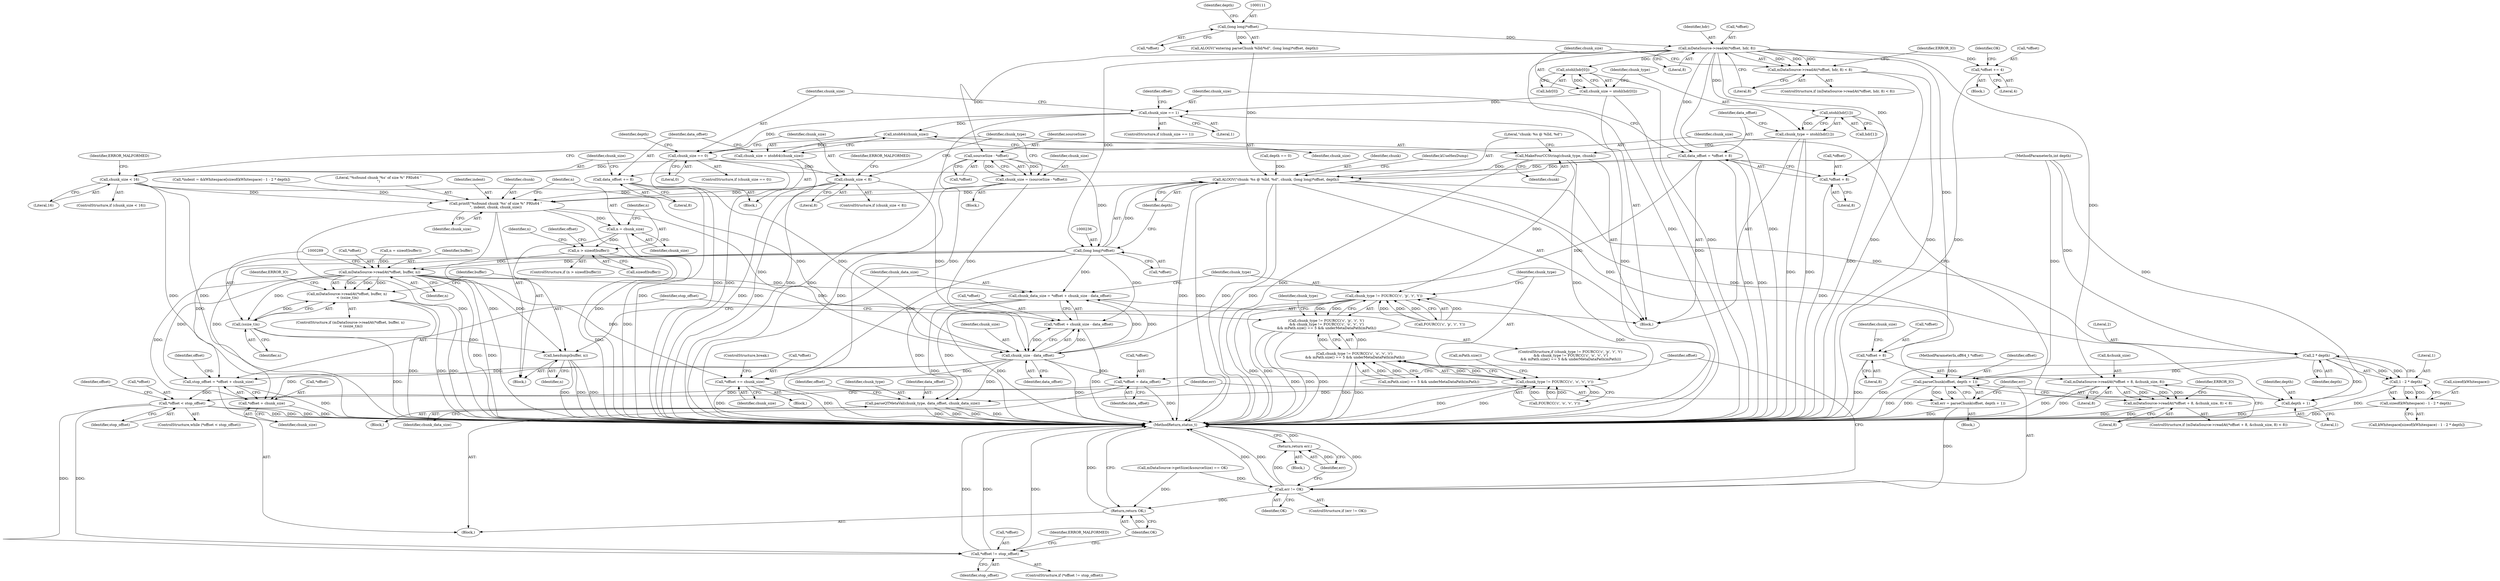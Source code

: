 digraph "0_Android_f81038006b4c59a5a148dcad887371206033c28f_2@API" {
"1000118" [label="(Call,mDataSource->readAt(*offset, hdr, 8))"];
"1000110" [label="(Call,(long long)*offset)"];
"1000117" [label="(Call,mDataSource->readAt(*offset, hdr, 8) < 8)"];
"1000130" [label="(Call,ntohl(hdr[0]))"];
"1000128" [label="(Call,chunk_size = ntohl(hdr[0]))"];
"1000149" [label="(Call,chunk_size == 1)"];
"1000169" [label="(Call,ntoh64(chunk_size))"];
"1000167" [label="(Call,chunk_size = ntoh64(chunk_size))"];
"1000175" [label="(Call,chunk_size < 16)"];
"1000261" [label="(Call,printf(\"%sfound chunk '%s' of size %\" PRIu64 \"\n\", indent, chunk, chunk_size))"];
"1000268" [label="(Call,n = chunk_size)"];
"1000272" [label="(Call,n > sizeof(buffer))"];
"1000283" [label="(Call,mDataSource->readAt(*offset, buffer, n))"];
"1000282" [label="(Call,mDataSource->readAt(*offset, buffer, n)\n < (ssize_t)n)"];
"1000288" [label="(Call,(ssize_t)n)"];
"1000294" [label="(Call,hexdump(buffer, n))"];
"1000299" [label="(Call,chunk_data_size = *offset + chunk_size - data_offset)"];
"1003278" [label="(Call,parseQTMetaVal(chunk_type, data_offset, chunk_data_size))"];
"1000301" [label="(Call,*offset + chunk_size - data_offset)"];
"1000332" [label="(Call,stop_offset = *offset + chunk_size)"];
"1000343" [label="(Call,*offset < stop_offset)"];
"1000364" [label="(Call,*offset != stop_offset)"];
"1000334" [label="(Call,*offset + chunk_size)"];
"1003282" [label="(Call,*offset += chunk_size)"];
"1000304" [label="(Call,chunk_size - data_offset)"];
"1000338" [label="(Call,*offset = data_offset)"];
"1000183" [label="(Call,chunk_size == 0)"];
"1000222" [label="(Call,chunk_size < 8)"];
"1000137" [label="(Call,ntohl(hdr[1]))"];
"1000135" [label="(Call,chunk_type = ntohl(hdr[1]))"];
"1000229" [label="(Call,MakeFourCCString(chunk_type, chunk))"];
"1000232" [label="(Call,ALOGV(\"chunk: %s @ %lld, %d\", chunk, (long long)*offset, depth))"];
"1000258" [label="(Call,2 * depth)"];
"1000256" [label="(Call,1 - 2 * depth)"];
"1000253" [label="(Call,sizeof(kWhitespace) - 1 - 2 * depth)"];
"1000351" [label="(Call,parseChunk(offset, depth + 1))"];
"1000349" [label="(Call,err = parseChunk(offset, depth + 1))"];
"1000357" [label="(Call,err != OK)"];
"1000361" [label="(Return,return err;)"];
"1000371" [label="(Return,return OK;)"];
"1000353" [label="(Call,depth + 1)"];
"1000309" [label="(Call,chunk_type != FOURCC('c', 'p', 'r', 't'))"];
"1000308" [label="(Call,chunk_type != FOURCC('c', 'p', 'r', 't')\n && chunk_type != FOURCC('c', 'o', 'v', 'r')\n && mPath.size() == 5 && underMetaDataPath(mPath))"];
"1000317" [label="(Call,chunk_type != FOURCC('c', 'o', 'v', 'r'))"];
"1000316" [label="(Call,chunk_type != FOURCC('c', 'o', 'v', 'r')\n && mPath.size() == 5 && underMetaDataPath(mPath))"];
"1000142" [label="(Call,data_offset = *offset + 8)"];
"1000171" [label="(Call,data_offset += 8)"];
"1000144" [label="(Call,*offset + 8)"];
"1000155" [label="(Call,mDataSource->readAt(*offset + 8, &chunk_size, 8))"];
"1000154" [label="(Call,mDataSource->readAt(*offset + 8, &chunk_size, 8) < 8)"];
"1000156" [label="(Call,*offset + 8)"];
"1000202" [label="(Call,sourceSize - *offset)"];
"1000200" [label="(Call,chunk_size = (sourceSize - *offset))"];
"1000235" [label="(Call,(long long)*offset)"];
"1000214" [label="(Call,*offset += 4)"];
"1000283" [label="(Call,mDataSource->readAt(*offset, buffer, n))"];
"1000224" [label="(Literal,8)"];
"1000227" [label="(Identifier,ERROR_MALFORMED)"];
"1000204" [label="(Call,*offset)"];
"1000177" [label="(Literal,16)"];
"1000241" [label="(Identifier,kUseHexDump)"];
"1003278" [label="(Call,parseQTMetaVal(chunk_type, data_offset, chunk_data_size))"];
"1000359" [label="(Identifier,OK)"];
"1003289" [label="(MethodReturn,status_t)"];
"1000137" [label="(Call,ntohl(hdr[1]))"];
"1000277" [label="(Call,n = sizeof(buffer))"];
"1000118" [label="(Call,mDataSource->readAt(*offset, hdr, 8))"];
"1000367" [label="(Identifier,stop_offset)"];
"1000203" [label="(Identifier,sourceSize)"];
"1000264" [label="(Identifier,chunk)"];
"1000166" [label="(Identifier,ERROR_IO)"];
"1000257" [label="(Literal,1)"];
"1000335" [label="(Call,*offset)"];
"1003277" [label="(Block,)"];
"1000357" [label="(Call,err != OK)"];
"1000129" [label="(Identifier,chunk_size)"];
"1000272" [label="(Call,n > sizeof(buffer))"];
"1000183" [label="(Call,chunk_size == 0)"];
"1000364" [label="(Call,*offset != stop_offset)"];
"1000201" [label="(Identifier,chunk_size)"];
"1000302" [label="(Call,*offset)"];
"1003286" [label="(ControlStructure,break;)"];
"1000213" [label="(Block,)"];
"1000233" [label="(Literal,\"chunk: %s @ %lld, %d\")"];
"1000301" [label="(Call,*offset + chunk_size - data_offset)"];
"1000135" [label="(Call,chunk_type = ntohl(hdr[1]))"];
"1000332" [label="(Call,stop_offset = *offset + chunk_size)"];
"1000260" [label="(Identifier,depth)"];
"1000175" [label="(Call,chunk_size < 16)"];
"1003285" [label="(Identifier,chunk_size)"];
"1000371" [label="(Return,return OK;)"];
"1000362" [label="(Identifier,err)"];
"1000180" [label="(Identifier,ERROR_MALFORMED)"];
"1000268" [label="(Call,n = chunk_size)"];
"1000308" [label="(Call,chunk_type != FOURCC('c', 'p', 'r', 't')\n && chunk_type != FOURCC('c', 'o', 'v', 'r')\n && mPath.size() == 5 && underMetaDataPath(mPath))"];
"1000188" [label="(Call,depth == 0)"];
"1000172" [label="(Identifier,data_offset)"];
"1000355" [label="(Literal,1)"];
"1000131" [label="(Call,hdr[0])"];
"1000222" [label="(Call,chunk_size < 8)"];
"1000270" [label="(Identifier,chunk_size)"];
"1000339" [label="(Call,*offset)"];
"1000185" [label="(Literal,0)"];
"1003284" [label="(Identifier,offset)"];
"1000316" [label="(Call,chunk_type != FOURCC('c', 'o', 'v', 'r')\n && mPath.size() == 5 && underMetaDataPath(mPath))"];
"1000199" [label="(Block,)"];
"1000116" [label="(ControlStructure,if (mDataSource->readAt(*offset, hdr, 8) < 8))"];
"1000258" [label="(Call,2 * depth)"];
"1000361" [label="(Return,return err;)"];
"1000299" [label="(Call,chunk_data_size = *offset + chunk_size - data_offset)"];
"1000330" [label="(Block,)"];
"1000173" [label="(Literal,8)"];
"1000194" [label="(Call,mDataSource->getSize(&sourceSize) == OK)"];
"1000265" [label="(Identifier,chunk_size)"];
"1000366" [label="(Identifier,offset)"];
"1003272" [label="(Block,)"];
"1000168" [label="(Identifier,chunk_size)"];
"1000324" [label="(Call,mPath.size() == 5 && underMetaDataPath(mPath))"];
"1000123" [label="(Literal,8)"];
"1000286" [label="(Identifier,buffer)"];
"1000152" [label="(Block,)"];
"1000253" [label="(Call,sizeof(kWhitespace) - 1 - 2 * depth)"];
"1000333" [label="(Identifier,stop_offset)"];
"1000119" [label="(Call,*offset)"];
"1000230" [label="(Identifier,chunk_type)"];
"1000159" [label="(Literal,8)"];
"1000261" [label="(Call,printf(\"%sfound chunk '%s' of size %\" PRIu64 \"\n\", indent, chunk, chunk_size))"];
"1000105" [label="(MethodParameterIn,off64_t *offset)"];
"1000162" [label="(Literal,8)"];
"1003282" [label="(Call,*offset += chunk_size)"];
"1000217" [label="(Literal,4)"];
"1000138" [label="(Call,hdr[1])"];
"1000157" [label="(Call,*offset)"];
"1000341" [label="(Identifier,data_offset)"];
"1000144" [label="(Call,*offset + 8)"];
"1000229" [label="(Call,MakeFourCCString(chunk_type, chunk))"];
"1000345" [label="(Identifier,offset)"];
"1000259" [label="(Literal,2)"];
"1000117" [label="(Call,mDataSource->readAt(*offset, hdr, 8) < 8)"];
"1000189" [label="(Identifier,depth)"];
"1000107" [label="(Block,)"];
"1000235" [label="(Call,(long long)*offset)"];
"1000306" [label="(Identifier,data_offset)"];
"1000284" [label="(Call,*offset)"];
"1000242" [label="(Block,)"];
"1000352" [label="(Identifier,offset)"];
"1000282" [label="(Call,mDataSource->readAt(*offset, buffer, n)\n < (ssize_t)n)"];
"1000326" [label="(Call,mPath.size())"];
"1000148" [label="(ControlStructure,if (chunk_size == 1))"];
"1000153" [label="(ControlStructure,if (mDataSource->readAt(*offset + 8, &chunk_size, 8) < 8))"];
"1000300" [label="(Identifier,chunk_data_size)"];
"1000287" [label="(Identifier,n)"];
"1000350" [label="(Identifier,err)"];
"1000232" [label="(Call,ALOGV(\"chunk: %s @ %lld, %d\", chunk, (long long)*offset, depth))"];
"1000154" [label="(Call,mDataSource->readAt(*offset + 8, &chunk_size, 8) < 8)"];
"1000334" [label="(Call,*offset + chunk_size)"];
"1000305" [label="(Identifier,chunk_size)"];
"1000151" [label="(Literal,1)"];
"1000169" [label="(Call,ntoh64(chunk_size))"];
"1000263" [label="(Identifier,indent)"];
"1000143" [label="(Identifier,data_offset)"];
"1000161" [label="(Identifier,chunk_size)"];
"1000254" [label="(Call,sizeof(kWhitespace))"];
"1000114" [label="(Identifier,depth)"];
"1000285" [label="(Identifier,offset)"];
"1000200" [label="(Call,chunk_size = (sourceSize - *offset))"];
"1000184" [label="(Identifier,chunk_size)"];
"1000309" [label="(Call,chunk_type != FOURCC('c', 'p', 'r', 't'))"];
"1000343" [label="(Call,*offset < stop_offset)"];
"1000342" [label="(ControlStructure,while (*offset < stop_offset))"];
"1000155" [label="(Call,mDataSource->readAt(*offset + 8, &chunk_size, 8))"];
"1000337" [label="(Identifier,chunk_size)"];
"1000142" [label="(Call,data_offset = *offset + 8)"];
"1000110" [label="(Call,(long long)*offset)"];
"1000269" [label="(Identifier,n)"];
"1000344" [label="(Call,*offset)"];
"1000234" [label="(Identifier,chunk)"];
"1000108" [label="(Call,ALOGV(\"entering parseChunk %lld/%d\", (long long)*offset, depth))"];
"1000126" [label="(Identifier,ERROR_IO)"];
"1000248" [label="(Call,*indent = &kWhitespace[sizeof(kWhitespace) - 1 - 2 * depth])"];
"1000374" [label="(Identifier,chunk_type)"];
"1000363" [label="(ControlStructure,if (*offset != stop_offset))"];
"1000318" [label="(Identifier,chunk_type)"];
"1000176" [label="(Identifier,chunk_size)"];
"1003279" [label="(Identifier,chunk_type)"];
"1000170" [label="(Identifier,chunk_size)"];
"1000121" [label="(Identifier,hdr)"];
"1000112" [label="(Call,*offset)"];
"1000290" [label="(Identifier,n)"];
"1000351" [label="(Call,parseChunk(offset, depth + 1))"];
"1000158" [label="(Identifier,offset)"];
"1000346" [label="(Identifier,stop_offset)"];
"1000271" [label="(ControlStructure,if (n > sizeof(buffer)))"];
"1000149" [label="(Call,chunk_size == 1)"];
"1000349" [label="(Call,err = parseChunk(offset, depth + 1))"];
"1000163" [label="(Literal,8)"];
"1000293" [label="(Identifier,ERROR_IO)"];
"1000223" [label="(Identifier,chunk_size)"];
"1000304" [label="(Call,chunk_size - data_offset)"];
"1000365" [label="(Call,*offset)"];
"1000122" [label="(Literal,8)"];
"1000147" [label="(Literal,8)"];
"1003281" [label="(Identifier,chunk_data_size)"];
"1000262" [label="(Literal,\"%sfound chunk '%s' of size %\" PRIu64 \"\n\")"];
"1000347" [label="(Block,)"];
"1000294" [label="(Call,hexdump(buffer, n))"];
"1000288" [label="(Call,(ssize_t)n)"];
"1000338" [label="(Call,*offset = data_offset)"];
"1000156" [label="(Call,*offset + 8)"];
"1000239" [label="(Identifier,depth)"];
"1000128" [label="(Call,chunk_size = ntohl(hdr[0]))"];
"1000372" [label="(Identifier,OK)"];
"1000150" [label="(Identifier,chunk_size)"];
"1000295" [label="(Identifier,buffer)"];
"1000296" [label="(Identifier,n)"];
"1000354" [label="(Identifier,depth)"];
"1000182" [label="(ControlStructure,if (chunk_size == 0))"];
"1000174" [label="(ControlStructure,if (chunk_size < 16))"];
"1000251" [label="(Call,kWhitespace[sizeof(kWhitespace) - 1 - 2 * depth])"];
"1000256" [label="(Call,1 - 2 * depth)"];
"1000219" [label="(Identifier,OK)"];
"1000145" [label="(Call,*offset)"];
"1000171" [label="(Call,data_offset += 8)"];
"1000214" [label="(Call,*offset += 4)"];
"1000311" [label="(Call,FOURCC('c', 'p', 'r', 't'))"];
"1000130" [label="(Call,ntohl(hdr[0]))"];
"1000281" [label="(ControlStructure,if (mDataSource->readAt(*offset, buffer, n)\n < (ssize_t)n))"];
"1003283" [label="(Call,*offset)"];
"1000370" [label="(Identifier,ERROR_MALFORMED)"];
"1000273" [label="(Identifier,n)"];
"1000106" [label="(MethodParameterIn,int depth)"];
"1000358" [label="(Identifier,err)"];
"1000221" [label="(ControlStructure,if (chunk_size < 8))"];
"1000231" [label="(Identifier,chunk)"];
"1000356" [label="(ControlStructure,if (err != OK))"];
"1003280" [label="(Identifier,data_offset)"];
"1000215" [label="(Call,*offset)"];
"1000237" [label="(Call,*offset)"];
"1000319" [label="(Call,FOURCC('c', 'o', 'v', 'r'))"];
"1000340" [label="(Identifier,offset)"];
"1000317" [label="(Call,chunk_type != FOURCC('c', 'o', 'v', 'r'))"];
"1000360" [label="(Block,)"];
"1000278" [label="(Identifier,n)"];
"1000353" [label="(Call,depth + 1)"];
"1000307" [label="(ControlStructure,if (chunk_type != FOURCC('c', 'p', 'r', 't')\n && chunk_type != FOURCC('c', 'o', 'v', 'r')\n && mPath.size() == 5 && underMetaDataPath(mPath)))"];
"1000160" [label="(Call,&chunk_size)"];
"1000202" [label="(Call,sourceSize - *offset)"];
"1000167" [label="(Call,chunk_size = ntoh64(chunk_size))"];
"1000274" [label="(Call,sizeof(buffer))"];
"1000310" [label="(Identifier,chunk_type)"];
"1000136" [label="(Identifier,chunk_type)"];
"1000118" -> "1000117"  [label="AST: "];
"1000118" -> "1000122"  [label="CFG: "];
"1000119" -> "1000118"  [label="AST: "];
"1000121" -> "1000118"  [label="AST: "];
"1000122" -> "1000118"  [label="AST: "];
"1000123" -> "1000118"  [label="CFG: "];
"1000118" -> "1003289"  [label="DDG: "];
"1000118" -> "1003289"  [label="DDG: "];
"1000118" -> "1000117"  [label="DDG: "];
"1000118" -> "1000117"  [label="DDG: "];
"1000118" -> "1000117"  [label="DDG: "];
"1000110" -> "1000118"  [label="DDG: "];
"1000118" -> "1000130"  [label="DDG: "];
"1000118" -> "1000137"  [label="DDG: "];
"1000118" -> "1000142"  [label="DDG: "];
"1000118" -> "1000144"  [label="DDG: "];
"1000118" -> "1000155"  [label="DDG: "];
"1000118" -> "1000156"  [label="DDG: "];
"1000118" -> "1000202"  [label="DDG: "];
"1000118" -> "1000214"  [label="DDG: "];
"1000118" -> "1000235"  [label="DDG: "];
"1000110" -> "1000108"  [label="AST: "];
"1000110" -> "1000112"  [label="CFG: "];
"1000111" -> "1000110"  [label="AST: "];
"1000112" -> "1000110"  [label="AST: "];
"1000114" -> "1000110"  [label="CFG: "];
"1000110" -> "1000108"  [label="DDG: "];
"1000117" -> "1000116"  [label="AST: "];
"1000117" -> "1000123"  [label="CFG: "];
"1000123" -> "1000117"  [label="AST: "];
"1000126" -> "1000117"  [label="CFG: "];
"1000129" -> "1000117"  [label="CFG: "];
"1000117" -> "1003289"  [label="DDG: "];
"1000117" -> "1003289"  [label="DDG: "];
"1000130" -> "1000128"  [label="AST: "];
"1000130" -> "1000131"  [label="CFG: "];
"1000131" -> "1000130"  [label="AST: "];
"1000128" -> "1000130"  [label="CFG: "];
"1000130" -> "1003289"  [label="DDG: "];
"1000130" -> "1000128"  [label="DDG: "];
"1000128" -> "1000107"  [label="AST: "];
"1000129" -> "1000128"  [label="AST: "];
"1000136" -> "1000128"  [label="CFG: "];
"1000128" -> "1003289"  [label="DDG: "];
"1000128" -> "1000149"  [label="DDG: "];
"1000149" -> "1000148"  [label="AST: "];
"1000149" -> "1000151"  [label="CFG: "];
"1000150" -> "1000149"  [label="AST: "];
"1000151" -> "1000149"  [label="AST: "];
"1000158" -> "1000149"  [label="CFG: "];
"1000184" -> "1000149"  [label="CFG: "];
"1000149" -> "1003289"  [label="DDG: "];
"1000149" -> "1003289"  [label="DDG: "];
"1000149" -> "1000169"  [label="DDG: "];
"1000149" -> "1000183"  [label="DDG: "];
"1000169" -> "1000167"  [label="AST: "];
"1000169" -> "1000170"  [label="CFG: "];
"1000170" -> "1000169"  [label="AST: "];
"1000167" -> "1000169"  [label="CFG: "];
"1000169" -> "1000167"  [label="DDG: "];
"1000167" -> "1000152"  [label="AST: "];
"1000168" -> "1000167"  [label="AST: "];
"1000172" -> "1000167"  [label="CFG: "];
"1000167" -> "1003289"  [label="DDG: "];
"1000167" -> "1000175"  [label="DDG: "];
"1000175" -> "1000174"  [label="AST: "];
"1000175" -> "1000177"  [label="CFG: "];
"1000176" -> "1000175"  [label="AST: "];
"1000177" -> "1000175"  [label="AST: "];
"1000180" -> "1000175"  [label="CFG: "];
"1000230" -> "1000175"  [label="CFG: "];
"1000175" -> "1003289"  [label="DDG: "];
"1000175" -> "1003289"  [label="DDG: "];
"1000175" -> "1000261"  [label="DDG: "];
"1000175" -> "1000304"  [label="DDG: "];
"1000261" -> "1000242"  [label="AST: "];
"1000261" -> "1000265"  [label="CFG: "];
"1000262" -> "1000261"  [label="AST: "];
"1000263" -> "1000261"  [label="AST: "];
"1000264" -> "1000261"  [label="AST: "];
"1000265" -> "1000261"  [label="AST: "];
"1000269" -> "1000261"  [label="CFG: "];
"1000261" -> "1003289"  [label="DDG: "];
"1000261" -> "1003289"  [label="DDG: "];
"1000261" -> "1003289"  [label="DDG: "];
"1000248" -> "1000261"  [label="DDG: "];
"1000232" -> "1000261"  [label="DDG: "];
"1000200" -> "1000261"  [label="DDG: "];
"1000222" -> "1000261"  [label="DDG: "];
"1000261" -> "1000268"  [label="DDG: "];
"1000261" -> "1000304"  [label="DDG: "];
"1000268" -> "1000242"  [label="AST: "];
"1000268" -> "1000270"  [label="CFG: "];
"1000269" -> "1000268"  [label="AST: "];
"1000270" -> "1000268"  [label="AST: "];
"1000273" -> "1000268"  [label="CFG: "];
"1000268" -> "1003289"  [label="DDG: "];
"1000268" -> "1000272"  [label="DDG: "];
"1000272" -> "1000271"  [label="AST: "];
"1000272" -> "1000274"  [label="CFG: "];
"1000273" -> "1000272"  [label="AST: "];
"1000274" -> "1000272"  [label="AST: "];
"1000278" -> "1000272"  [label="CFG: "];
"1000285" -> "1000272"  [label="CFG: "];
"1000272" -> "1003289"  [label="DDG: "];
"1000272" -> "1000283"  [label="DDG: "];
"1000283" -> "1000282"  [label="AST: "];
"1000283" -> "1000287"  [label="CFG: "];
"1000284" -> "1000283"  [label="AST: "];
"1000286" -> "1000283"  [label="AST: "];
"1000287" -> "1000283"  [label="AST: "];
"1000289" -> "1000283"  [label="CFG: "];
"1000283" -> "1003289"  [label="DDG: "];
"1000283" -> "1003289"  [label="DDG: "];
"1000283" -> "1000282"  [label="DDG: "];
"1000283" -> "1000282"  [label="DDG: "];
"1000283" -> "1000282"  [label="DDG: "];
"1000235" -> "1000283"  [label="DDG: "];
"1000277" -> "1000283"  [label="DDG: "];
"1000283" -> "1000288"  [label="DDG: "];
"1000283" -> "1000294"  [label="DDG: "];
"1000283" -> "1000299"  [label="DDG: "];
"1000283" -> "1000301"  [label="DDG: "];
"1000283" -> "1000332"  [label="DDG: "];
"1000283" -> "1000334"  [label="DDG: "];
"1000283" -> "1003282"  [label="DDG: "];
"1000282" -> "1000281"  [label="AST: "];
"1000282" -> "1000288"  [label="CFG: "];
"1000288" -> "1000282"  [label="AST: "];
"1000293" -> "1000282"  [label="CFG: "];
"1000295" -> "1000282"  [label="CFG: "];
"1000282" -> "1003289"  [label="DDG: "];
"1000282" -> "1003289"  [label="DDG: "];
"1000282" -> "1003289"  [label="DDG: "];
"1000288" -> "1000282"  [label="DDG: "];
"1000288" -> "1000290"  [label="CFG: "];
"1000289" -> "1000288"  [label="AST: "];
"1000290" -> "1000288"  [label="AST: "];
"1000288" -> "1003289"  [label="DDG: "];
"1000288" -> "1000294"  [label="DDG: "];
"1000294" -> "1000242"  [label="AST: "];
"1000294" -> "1000296"  [label="CFG: "];
"1000295" -> "1000294"  [label="AST: "];
"1000296" -> "1000294"  [label="AST: "];
"1000300" -> "1000294"  [label="CFG: "];
"1000294" -> "1003289"  [label="DDG: "];
"1000294" -> "1003289"  [label="DDG: "];
"1000294" -> "1003289"  [label="DDG: "];
"1000299" -> "1000107"  [label="AST: "];
"1000299" -> "1000301"  [label="CFG: "];
"1000300" -> "1000299"  [label="AST: "];
"1000301" -> "1000299"  [label="AST: "];
"1000310" -> "1000299"  [label="CFG: "];
"1000299" -> "1003289"  [label="DDG: "];
"1000299" -> "1003289"  [label="DDG: "];
"1000235" -> "1000299"  [label="DDG: "];
"1000304" -> "1000299"  [label="DDG: "];
"1000304" -> "1000299"  [label="DDG: "];
"1000299" -> "1003278"  [label="DDG: "];
"1003278" -> "1003277"  [label="AST: "];
"1003278" -> "1003281"  [label="CFG: "];
"1003279" -> "1003278"  [label="AST: "];
"1003280" -> "1003278"  [label="AST: "];
"1003281" -> "1003278"  [label="AST: "];
"1003284" -> "1003278"  [label="CFG: "];
"1003278" -> "1003289"  [label="DDG: "];
"1003278" -> "1003289"  [label="DDG: "];
"1003278" -> "1003289"  [label="DDG: "];
"1003278" -> "1003289"  [label="DDG: "];
"1000309" -> "1003278"  [label="DDG: "];
"1000317" -> "1003278"  [label="DDG: "];
"1000304" -> "1003278"  [label="DDG: "];
"1000301" -> "1000304"  [label="CFG: "];
"1000302" -> "1000301"  [label="AST: "];
"1000304" -> "1000301"  [label="AST: "];
"1000301" -> "1003289"  [label="DDG: "];
"1000235" -> "1000301"  [label="DDG: "];
"1000304" -> "1000301"  [label="DDG: "];
"1000304" -> "1000301"  [label="DDG: "];
"1000332" -> "1000330"  [label="AST: "];
"1000332" -> "1000334"  [label="CFG: "];
"1000333" -> "1000332"  [label="AST: "];
"1000334" -> "1000332"  [label="AST: "];
"1000340" -> "1000332"  [label="CFG: "];
"1000332" -> "1003289"  [label="DDG: "];
"1000235" -> "1000332"  [label="DDG: "];
"1000304" -> "1000332"  [label="DDG: "];
"1000332" -> "1000343"  [label="DDG: "];
"1000343" -> "1000342"  [label="AST: "];
"1000343" -> "1000346"  [label="CFG: "];
"1000344" -> "1000343"  [label="AST: "];
"1000346" -> "1000343"  [label="AST: "];
"1000350" -> "1000343"  [label="CFG: "];
"1000366" -> "1000343"  [label="CFG: "];
"1000343" -> "1003289"  [label="DDG: "];
"1000343" -> "1003289"  [label="DDG: "];
"1000343" -> "1003289"  [label="DDG: "];
"1000338" -> "1000343"  [label="DDG: "];
"1000343" -> "1000364"  [label="DDG: "];
"1000343" -> "1000364"  [label="DDG: "];
"1000364" -> "1000363"  [label="AST: "];
"1000364" -> "1000367"  [label="CFG: "];
"1000365" -> "1000364"  [label="AST: "];
"1000367" -> "1000364"  [label="AST: "];
"1000370" -> "1000364"  [label="CFG: "];
"1000372" -> "1000364"  [label="CFG: "];
"1000364" -> "1003289"  [label="DDG: "];
"1000364" -> "1003289"  [label="DDG: "];
"1000364" -> "1003289"  [label="DDG: "];
"1000334" -> "1000337"  [label="CFG: "];
"1000335" -> "1000334"  [label="AST: "];
"1000337" -> "1000334"  [label="AST: "];
"1000334" -> "1003289"  [label="DDG: "];
"1000235" -> "1000334"  [label="DDG: "];
"1000304" -> "1000334"  [label="DDG: "];
"1003282" -> "1003272"  [label="AST: "];
"1003282" -> "1003285"  [label="CFG: "];
"1003283" -> "1003282"  [label="AST: "];
"1003285" -> "1003282"  [label="AST: "];
"1003286" -> "1003282"  [label="CFG: "];
"1003282" -> "1003289"  [label="DDG: "];
"1003282" -> "1003289"  [label="DDG: "];
"1000304" -> "1003282"  [label="DDG: "];
"1000235" -> "1003282"  [label="DDG: "];
"1000304" -> "1000306"  [label="CFG: "];
"1000305" -> "1000304"  [label="AST: "];
"1000306" -> "1000304"  [label="AST: "];
"1000304" -> "1003289"  [label="DDG: "];
"1000200" -> "1000304"  [label="DDG: "];
"1000222" -> "1000304"  [label="DDG: "];
"1000171" -> "1000304"  [label="DDG: "];
"1000142" -> "1000304"  [label="DDG: "];
"1000304" -> "1000338"  [label="DDG: "];
"1000338" -> "1000330"  [label="AST: "];
"1000338" -> "1000341"  [label="CFG: "];
"1000339" -> "1000338"  [label="AST: "];
"1000341" -> "1000338"  [label="AST: "];
"1000345" -> "1000338"  [label="CFG: "];
"1000338" -> "1003289"  [label="DDG: "];
"1000183" -> "1000182"  [label="AST: "];
"1000183" -> "1000185"  [label="CFG: "];
"1000184" -> "1000183"  [label="AST: "];
"1000185" -> "1000183"  [label="AST: "];
"1000189" -> "1000183"  [label="CFG: "];
"1000223" -> "1000183"  [label="CFG: "];
"1000183" -> "1003289"  [label="DDG: "];
"1000183" -> "1003289"  [label="DDG: "];
"1000183" -> "1000222"  [label="DDG: "];
"1000222" -> "1000221"  [label="AST: "];
"1000222" -> "1000224"  [label="CFG: "];
"1000223" -> "1000222"  [label="AST: "];
"1000224" -> "1000222"  [label="AST: "];
"1000227" -> "1000222"  [label="CFG: "];
"1000230" -> "1000222"  [label="CFG: "];
"1000222" -> "1003289"  [label="DDG: "];
"1000222" -> "1003289"  [label="DDG: "];
"1000137" -> "1000135"  [label="AST: "];
"1000137" -> "1000138"  [label="CFG: "];
"1000138" -> "1000137"  [label="AST: "];
"1000135" -> "1000137"  [label="CFG: "];
"1000137" -> "1003289"  [label="DDG: "];
"1000137" -> "1000135"  [label="DDG: "];
"1000135" -> "1000107"  [label="AST: "];
"1000136" -> "1000135"  [label="AST: "];
"1000143" -> "1000135"  [label="CFG: "];
"1000135" -> "1003289"  [label="DDG: "];
"1000135" -> "1003289"  [label="DDG: "];
"1000135" -> "1000229"  [label="DDG: "];
"1000229" -> "1000107"  [label="AST: "];
"1000229" -> "1000231"  [label="CFG: "];
"1000230" -> "1000229"  [label="AST: "];
"1000231" -> "1000229"  [label="AST: "];
"1000233" -> "1000229"  [label="CFG: "];
"1000229" -> "1003289"  [label="DDG: "];
"1000229" -> "1003289"  [label="DDG: "];
"1000229" -> "1000232"  [label="DDG: "];
"1000229" -> "1000309"  [label="DDG: "];
"1000232" -> "1000107"  [label="AST: "];
"1000232" -> "1000239"  [label="CFG: "];
"1000233" -> "1000232"  [label="AST: "];
"1000234" -> "1000232"  [label="AST: "];
"1000235" -> "1000232"  [label="AST: "];
"1000239" -> "1000232"  [label="AST: "];
"1000241" -> "1000232"  [label="CFG: "];
"1000232" -> "1003289"  [label="DDG: "];
"1000232" -> "1003289"  [label="DDG: "];
"1000232" -> "1003289"  [label="DDG: "];
"1000232" -> "1003289"  [label="DDG: "];
"1000235" -> "1000232"  [label="DDG: "];
"1000108" -> "1000232"  [label="DDG: "];
"1000188" -> "1000232"  [label="DDG: "];
"1000106" -> "1000232"  [label="DDG: "];
"1000232" -> "1000258"  [label="DDG: "];
"1000232" -> "1000351"  [label="DDG: "];
"1000232" -> "1000353"  [label="DDG: "];
"1000258" -> "1000256"  [label="AST: "];
"1000258" -> "1000260"  [label="CFG: "];
"1000259" -> "1000258"  [label="AST: "];
"1000260" -> "1000258"  [label="AST: "];
"1000256" -> "1000258"  [label="CFG: "];
"1000258" -> "1003289"  [label="DDG: "];
"1000258" -> "1000256"  [label="DDG: "];
"1000258" -> "1000256"  [label="DDG: "];
"1000106" -> "1000258"  [label="DDG: "];
"1000258" -> "1000351"  [label="DDG: "];
"1000258" -> "1000353"  [label="DDG: "];
"1000256" -> "1000253"  [label="AST: "];
"1000257" -> "1000256"  [label="AST: "];
"1000253" -> "1000256"  [label="CFG: "];
"1000256" -> "1003289"  [label="DDG: "];
"1000256" -> "1000253"  [label="DDG: "];
"1000256" -> "1000253"  [label="DDG: "];
"1000253" -> "1000251"  [label="AST: "];
"1000254" -> "1000253"  [label="AST: "];
"1000251" -> "1000253"  [label="CFG: "];
"1000253" -> "1003289"  [label="DDG: "];
"1000351" -> "1000349"  [label="AST: "];
"1000351" -> "1000353"  [label="CFG: "];
"1000352" -> "1000351"  [label="AST: "];
"1000353" -> "1000351"  [label="AST: "];
"1000349" -> "1000351"  [label="CFG: "];
"1000351" -> "1003289"  [label="DDG: "];
"1000351" -> "1003289"  [label="DDG: "];
"1000351" -> "1000349"  [label="DDG: "];
"1000351" -> "1000349"  [label="DDG: "];
"1000105" -> "1000351"  [label="DDG: "];
"1000106" -> "1000351"  [label="DDG: "];
"1000349" -> "1000347"  [label="AST: "];
"1000350" -> "1000349"  [label="AST: "];
"1000358" -> "1000349"  [label="CFG: "];
"1000349" -> "1003289"  [label="DDG: "];
"1000349" -> "1000357"  [label="DDG: "];
"1000357" -> "1000356"  [label="AST: "];
"1000357" -> "1000359"  [label="CFG: "];
"1000358" -> "1000357"  [label="AST: "];
"1000359" -> "1000357"  [label="AST: "];
"1000345" -> "1000357"  [label="CFG: "];
"1000362" -> "1000357"  [label="CFG: "];
"1000357" -> "1003289"  [label="DDG: "];
"1000357" -> "1003289"  [label="DDG: "];
"1000357" -> "1003289"  [label="DDG: "];
"1000194" -> "1000357"  [label="DDG: "];
"1000357" -> "1000361"  [label="DDG: "];
"1000357" -> "1000371"  [label="DDG: "];
"1000361" -> "1000360"  [label="AST: "];
"1000361" -> "1000362"  [label="CFG: "];
"1000362" -> "1000361"  [label="AST: "];
"1003289" -> "1000361"  [label="CFG: "];
"1000361" -> "1003289"  [label="DDG: "];
"1000362" -> "1000361"  [label="DDG: "];
"1000371" -> "1000330"  [label="AST: "];
"1000371" -> "1000372"  [label="CFG: "];
"1000372" -> "1000371"  [label="AST: "];
"1003289" -> "1000371"  [label="CFG: "];
"1000371" -> "1003289"  [label="DDG: "];
"1000372" -> "1000371"  [label="DDG: "];
"1000194" -> "1000371"  [label="DDG: "];
"1000353" -> "1000355"  [label="CFG: "];
"1000354" -> "1000353"  [label="AST: "];
"1000355" -> "1000353"  [label="AST: "];
"1000353" -> "1003289"  [label="DDG: "];
"1000106" -> "1000353"  [label="DDG: "];
"1000309" -> "1000308"  [label="AST: "];
"1000309" -> "1000311"  [label="CFG: "];
"1000310" -> "1000309"  [label="AST: "];
"1000311" -> "1000309"  [label="AST: "];
"1000318" -> "1000309"  [label="CFG: "];
"1000308" -> "1000309"  [label="CFG: "];
"1000309" -> "1003289"  [label="DDG: "];
"1000309" -> "1003289"  [label="DDG: "];
"1000309" -> "1000308"  [label="DDG: "];
"1000309" -> "1000308"  [label="DDG: "];
"1000311" -> "1000309"  [label="DDG: "];
"1000311" -> "1000309"  [label="DDG: "];
"1000311" -> "1000309"  [label="DDG: "];
"1000311" -> "1000309"  [label="DDG: "];
"1000309" -> "1000317"  [label="DDG: "];
"1000308" -> "1000307"  [label="AST: "];
"1000308" -> "1000316"  [label="CFG: "];
"1000316" -> "1000308"  [label="AST: "];
"1000333" -> "1000308"  [label="CFG: "];
"1000374" -> "1000308"  [label="CFG: "];
"1000308" -> "1003289"  [label="DDG: "];
"1000308" -> "1003289"  [label="DDG: "];
"1000308" -> "1003289"  [label="DDG: "];
"1000316" -> "1000308"  [label="DDG: "];
"1000316" -> "1000308"  [label="DDG: "];
"1000317" -> "1000316"  [label="AST: "];
"1000317" -> "1000319"  [label="CFG: "];
"1000318" -> "1000317"  [label="AST: "];
"1000319" -> "1000317"  [label="AST: "];
"1000326" -> "1000317"  [label="CFG: "];
"1000316" -> "1000317"  [label="CFG: "];
"1000317" -> "1003289"  [label="DDG: "];
"1000317" -> "1003289"  [label="DDG: "];
"1000317" -> "1000316"  [label="DDG: "];
"1000317" -> "1000316"  [label="DDG: "];
"1000319" -> "1000317"  [label="DDG: "];
"1000319" -> "1000317"  [label="DDG: "];
"1000319" -> "1000317"  [label="DDG: "];
"1000319" -> "1000317"  [label="DDG: "];
"1000316" -> "1000324"  [label="CFG: "];
"1000324" -> "1000316"  [label="AST: "];
"1000316" -> "1003289"  [label="DDG: "];
"1000316" -> "1003289"  [label="DDG: "];
"1000324" -> "1000316"  [label="DDG: "];
"1000324" -> "1000316"  [label="DDG: "];
"1000142" -> "1000107"  [label="AST: "];
"1000142" -> "1000144"  [label="CFG: "];
"1000143" -> "1000142"  [label="AST: "];
"1000144" -> "1000142"  [label="AST: "];
"1000150" -> "1000142"  [label="CFG: "];
"1000142" -> "1003289"  [label="DDG: "];
"1000142" -> "1003289"  [label="DDG: "];
"1000142" -> "1000171"  [label="DDG: "];
"1000171" -> "1000152"  [label="AST: "];
"1000171" -> "1000173"  [label="CFG: "];
"1000172" -> "1000171"  [label="AST: "];
"1000173" -> "1000171"  [label="AST: "];
"1000176" -> "1000171"  [label="CFG: "];
"1000171" -> "1003289"  [label="DDG: "];
"1000144" -> "1000147"  [label="CFG: "];
"1000145" -> "1000144"  [label="AST: "];
"1000147" -> "1000144"  [label="AST: "];
"1000144" -> "1003289"  [label="DDG: "];
"1000155" -> "1000154"  [label="AST: "];
"1000155" -> "1000162"  [label="CFG: "];
"1000156" -> "1000155"  [label="AST: "];
"1000160" -> "1000155"  [label="AST: "];
"1000162" -> "1000155"  [label="AST: "];
"1000163" -> "1000155"  [label="CFG: "];
"1000155" -> "1003289"  [label="DDG: "];
"1000155" -> "1003289"  [label="DDG: "];
"1000155" -> "1000154"  [label="DDG: "];
"1000155" -> "1000154"  [label="DDG: "];
"1000155" -> "1000154"  [label="DDG: "];
"1000154" -> "1000153"  [label="AST: "];
"1000154" -> "1000163"  [label="CFG: "];
"1000163" -> "1000154"  [label="AST: "];
"1000166" -> "1000154"  [label="CFG: "];
"1000168" -> "1000154"  [label="CFG: "];
"1000154" -> "1003289"  [label="DDG: "];
"1000154" -> "1003289"  [label="DDG: "];
"1000156" -> "1000159"  [label="CFG: "];
"1000157" -> "1000156"  [label="AST: "];
"1000159" -> "1000156"  [label="AST: "];
"1000161" -> "1000156"  [label="CFG: "];
"1000156" -> "1003289"  [label="DDG: "];
"1000202" -> "1000200"  [label="AST: "];
"1000202" -> "1000204"  [label="CFG: "];
"1000203" -> "1000202"  [label="AST: "];
"1000204" -> "1000202"  [label="AST: "];
"1000200" -> "1000202"  [label="CFG: "];
"1000202" -> "1003289"  [label="DDG: "];
"1000202" -> "1000200"  [label="DDG: "];
"1000202" -> "1000200"  [label="DDG: "];
"1000202" -> "1000235"  [label="DDG: "];
"1000200" -> "1000199"  [label="AST: "];
"1000201" -> "1000200"  [label="AST: "];
"1000230" -> "1000200"  [label="CFG: "];
"1000200" -> "1003289"  [label="DDG: "];
"1000235" -> "1000237"  [label="CFG: "];
"1000236" -> "1000235"  [label="AST: "];
"1000237" -> "1000235"  [label="AST: "];
"1000239" -> "1000235"  [label="CFG: "];
"1000214" -> "1000213"  [label="AST: "];
"1000214" -> "1000217"  [label="CFG: "];
"1000215" -> "1000214"  [label="AST: "];
"1000217" -> "1000214"  [label="AST: "];
"1000219" -> "1000214"  [label="CFG: "];
"1000214" -> "1003289"  [label="DDG: "];
}
